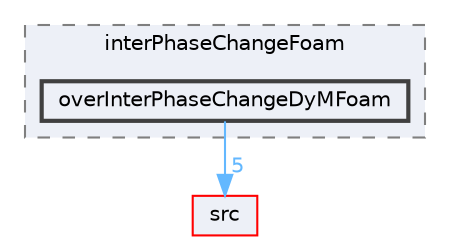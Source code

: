 digraph "applications/solvers/multiphase/interPhaseChangeFoam/overInterPhaseChangeDyMFoam"
{
 // LATEX_PDF_SIZE
  bgcolor="transparent";
  edge [fontname=Helvetica,fontsize=10,labelfontname=Helvetica,labelfontsize=10];
  node [fontname=Helvetica,fontsize=10,shape=box,height=0.2,width=0.4];
  compound=true
  subgraph clusterdir_072f0e2674ae04115e1196cfcbf8d2aa {
    graph [ bgcolor="#edf0f7", pencolor="grey50", label="interPhaseChangeFoam", fontname=Helvetica,fontsize=10 style="filled,dashed", URL="dir_072f0e2674ae04115e1196cfcbf8d2aa.html",tooltip=""]
  dir_3f1c8a967afce4ebf3c88c7bc533311e [label="overInterPhaseChangeDyMFoam", fillcolor="#edf0f7", color="grey25", style="filled,bold", URL="dir_3f1c8a967afce4ebf3c88c7bc533311e.html",tooltip=""];
  }
  dir_68267d1309a1af8e8297ef4c3efbcdba [label="src", fillcolor="#edf0f7", color="red", style="filled", URL="dir_68267d1309a1af8e8297ef4c3efbcdba.html",tooltip=""];
  dir_3f1c8a967afce4ebf3c88c7bc533311e->dir_68267d1309a1af8e8297ef4c3efbcdba [headlabel="5", labeldistance=1.5 headhref="dir_002746_003729.html" href="dir_002746_003729.html" color="steelblue1" fontcolor="steelblue1"];
}
